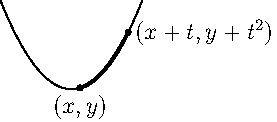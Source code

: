 unitsize(1cm);

import graph;

pair f(real t) {
  return (t, t * t);
}

draw(graph(f, -1.25, 1.25));
draw(graph(f, 0.15, 1), linewidth(1.5pt));
dot(f(0.15), L=Label('$(x, y)$'), align=S);
dot(f(1), L=Label('$(x + t, y + t^2)$'), align=E);
